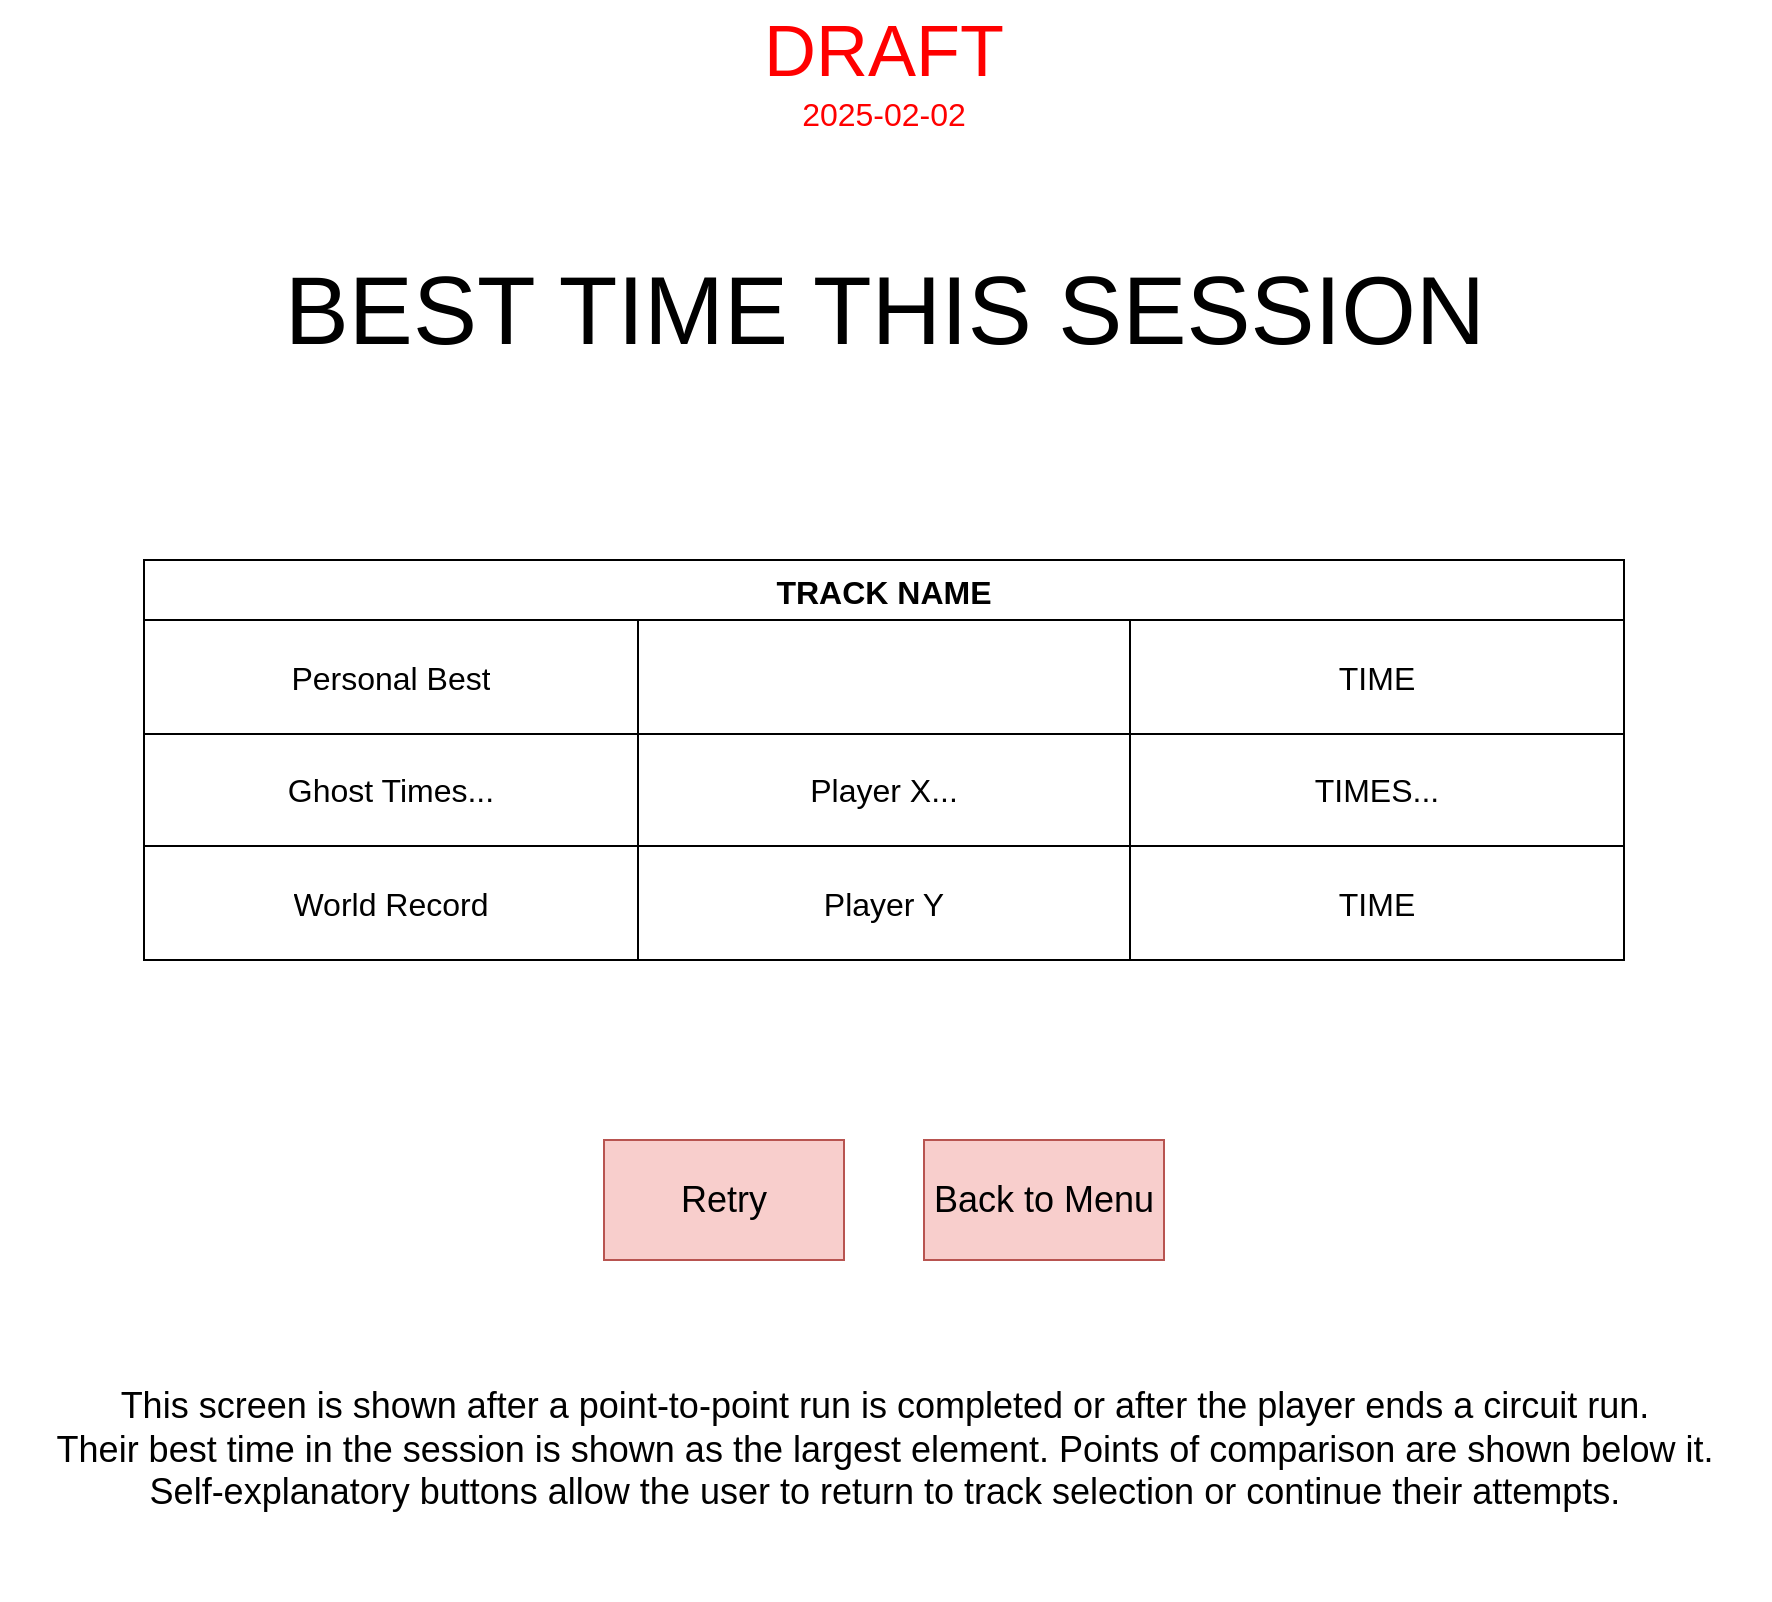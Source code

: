 <mxfile version="26.0.10">
  <diagram name="Page-1" id="4ktyPR9QcP_g-_YW1vM1">
    <mxGraphModel dx="1434" dy="912" grid="1" gridSize="10" guides="1" tooltips="1" connect="1" arrows="1" fold="1" page="1" pageScale="1" pageWidth="1100" pageHeight="850" math="0" shadow="0">
      <root>
        <mxCell id="0" />
        <mxCell id="1" parent="0" />
        <mxCell id="Gh6tZYisv6b_KyT18ajG-1" value="&lt;div&gt;&lt;font style=&quot;font-size: 18px;&quot;&gt;Back to Menu&lt;/font&gt;&lt;/div&gt;" style="rounded=0;whiteSpace=wrap;html=1;fillColor=#f8cecc;strokeColor=#b85450;" vertex="1" parent="1">
          <mxGeometry x="570" y="580" width="120" height="60" as="geometry" />
        </mxCell>
        <mxCell id="Gh6tZYisv6b_KyT18ajG-2" value="&lt;font style=&quot;font-size: 18px;&quot;&gt;Retry&lt;br&gt;&lt;/font&gt;" style="rounded=0;whiteSpace=wrap;html=1;fillColor=#f8cecc;strokeColor=#b85450;" vertex="1" parent="1">
          <mxGeometry x="410" y="580" width="120" height="60" as="geometry" />
        </mxCell>
        <mxCell id="Gh6tZYisv6b_KyT18ajG-3" value="TRACK NAME" style="shape=table;startSize=30;container=1;collapsible=0;childLayout=tableLayout;strokeColor=default;fontSize=16;fontStyle=1" vertex="1" parent="1">
          <mxGeometry x="180" y="290" width="740" height="200" as="geometry" />
        </mxCell>
        <mxCell id="Gh6tZYisv6b_KyT18ajG-4" value="" style="shape=tableRow;horizontal=0;startSize=0;swimlaneHead=0;swimlaneBody=0;strokeColor=inherit;top=0;left=0;bottom=0;right=0;collapsible=0;dropTarget=0;fillColor=none;points=[[0,0.5],[1,0.5]];portConstraint=eastwest;fontSize=16;" vertex="1" parent="Gh6tZYisv6b_KyT18ajG-3">
          <mxGeometry y="30" width="740" height="57" as="geometry" />
        </mxCell>
        <mxCell id="Gh6tZYisv6b_KyT18ajG-5" value="Personal Best" style="shape=partialRectangle;html=1;whiteSpace=wrap;connectable=0;strokeColor=inherit;overflow=hidden;fillColor=none;top=0;left=0;bottom=0;right=0;pointerEvents=1;fontSize=16;" vertex="1" parent="Gh6tZYisv6b_KyT18ajG-4">
          <mxGeometry width="247" height="57" as="geometry">
            <mxRectangle width="247" height="57" as="alternateBounds" />
          </mxGeometry>
        </mxCell>
        <mxCell id="Gh6tZYisv6b_KyT18ajG-6" value="" style="shape=partialRectangle;html=1;whiteSpace=wrap;connectable=0;strokeColor=inherit;overflow=hidden;fillColor=none;top=0;left=0;bottom=0;right=0;pointerEvents=1;fontSize=16;" vertex="1" parent="Gh6tZYisv6b_KyT18ajG-4">
          <mxGeometry x="247" width="246" height="57" as="geometry">
            <mxRectangle width="246" height="57" as="alternateBounds" />
          </mxGeometry>
        </mxCell>
        <mxCell id="Gh6tZYisv6b_KyT18ajG-7" value="TIME" style="shape=partialRectangle;html=1;whiteSpace=wrap;connectable=0;strokeColor=inherit;overflow=hidden;fillColor=none;top=0;left=0;bottom=0;right=0;pointerEvents=1;fontSize=16;" vertex="1" parent="Gh6tZYisv6b_KyT18ajG-4">
          <mxGeometry x="493" width="247" height="57" as="geometry">
            <mxRectangle width="247" height="57" as="alternateBounds" />
          </mxGeometry>
        </mxCell>
        <mxCell id="Gh6tZYisv6b_KyT18ajG-8" value="" style="shape=tableRow;horizontal=0;startSize=0;swimlaneHead=0;swimlaneBody=0;strokeColor=inherit;top=0;left=0;bottom=0;right=0;collapsible=0;dropTarget=0;fillColor=none;points=[[0,0.5],[1,0.5]];portConstraint=eastwest;fontSize=16;" vertex="1" parent="Gh6tZYisv6b_KyT18ajG-3">
          <mxGeometry y="87" width="740" height="56" as="geometry" />
        </mxCell>
        <mxCell id="Gh6tZYisv6b_KyT18ajG-9" value="Ghost Times..." style="shape=partialRectangle;html=1;whiteSpace=wrap;connectable=0;strokeColor=inherit;overflow=hidden;fillColor=none;top=0;left=0;bottom=0;right=0;pointerEvents=1;fontSize=16;" vertex="1" parent="Gh6tZYisv6b_KyT18ajG-8">
          <mxGeometry width="247" height="56" as="geometry">
            <mxRectangle width="247" height="56" as="alternateBounds" />
          </mxGeometry>
        </mxCell>
        <mxCell id="Gh6tZYisv6b_KyT18ajG-10" value="Player X..." style="shape=partialRectangle;html=1;whiteSpace=wrap;connectable=0;strokeColor=inherit;overflow=hidden;fillColor=none;top=0;left=0;bottom=0;right=0;pointerEvents=1;fontSize=16;" vertex="1" parent="Gh6tZYisv6b_KyT18ajG-8">
          <mxGeometry x="247" width="246" height="56" as="geometry">
            <mxRectangle width="246" height="56" as="alternateBounds" />
          </mxGeometry>
        </mxCell>
        <mxCell id="Gh6tZYisv6b_KyT18ajG-11" value="TIMES..." style="shape=partialRectangle;html=1;whiteSpace=wrap;connectable=0;strokeColor=inherit;overflow=hidden;fillColor=none;top=0;left=0;bottom=0;right=0;pointerEvents=1;fontSize=16;" vertex="1" parent="Gh6tZYisv6b_KyT18ajG-8">
          <mxGeometry x="493" width="247" height="56" as="geometry">
            <mxRectangle width="247" height="56" as="alternateBounds" />
          </mxGeometry>
        </mxCell>
        <mxCell id="Gh6tZYisv6b_KyT18ajG-12" value="" style="shape=tableRow;horizontal=0;startSize=0;swimlaneHead=0;swimlaneBody=0;strokeColor=inherit;top=0;left=0;bottom=0;right=0;collapsible=0;dropTarget=0;fillColor=none;points=[[0,0.5],[1,0.5]];portConstraint=eastwest;fontSize=16;" vertex="1" parent="Gh6tZYisv6b_KyT18ajG-3">
          <mxGeometry y="143" width="740" height="57" as="geometry" />
        </mxCell>
        <mxCell id="Gh6tZYisv6b_KyT18ajG-13" value="World Record" style="shape=partialRectangle;html=1;whiteSpace=wrap;connectable=0;strokeColor=inherit;overflow=hidden;fillColor=none;top=0;left=0;bottom=0;right=0;pointerEvents=1;fontSize=16;" vertex="1" parent="Gh6tZYisv6b_KyT18ajG-12">
          <mxGeometry width="247" height="57" as="geometry">
            <mxRectangle width="247" height="57" as="alternateBounds" />
          </mxGeometry>
        </mxCell>
        <mxCell id="Gh6tZYisv6b_KyT18ajG-14" value="Player Y" style="shape=partialRectangle;html=1;whiteSpace=wrap;connectable=0;strokeColor=inherit;overflow=hidden;fillColor=none;top=0;left=0;bottom=0;right=0;pointerEvents=1;fontSize=16;" vertex="1" parent="Gh6tZYisv6b_KyT18ajG-12">
          <mxGeometry x="247" width="246" height="57" as="geometry">
            <mxRectangle width="246" height="57" as="alternateBounds" />
          </mxGeometry>
        </mxCell>
        <mxCell id="Gh6tZYisv6b_KyT18ajG-15" value="TIME" style="shape=partialRectangle;html=1;whiteSpace=wrap;connectable=0;strokeColor=inherit;overflow=hidden;fillColor=none;top=0;left=0;bottom=0;right=0;pointerEvents=1;fontSize=16;" vertex="1" parent="Gh6tZYisv6b_KyT18ajG-12">
          <mxGeometry x="493" width="247" height="57" as="geometry">
            <mxRectangle width="247" height="57" as="alternateBounds" />
          </mxGeometry>
        </mxCell>
        <mxCell id="Gh6tZYisv6b_KyT18ajG-17" value="&lt;font style=&quot;font-size: 48px;&quot;&gt;BEST TIME THIS SESSION&lt;br&gt;&lt;/font&gt;" style="text;html=1;align=center;verticalAlign=middle;whiteSpace=wrap;rounded=0;" vertex="1" parent="1">
          <mxGeometry x="243" y="110" width="615" height="110" as="geometry" />
        </mxCell>
        <mxCell id="Gh6tZYisv6b_KyT18ajG-18" value="&lt;div&gt;&lt;font style=&quot;font-size: 18px;&quot;&gt;This screen is shown after a point-to-point run is completed or after the player ends a circuit run.&lt;/font&gt;&lt;/div&gt;&lt;div&gt;&lt;font style=&quot;font-size: 18px;&quot;&gt;Their best time in the session is shown as the largest element. Points of comparison are shown below it.&lt;/font&gt;&lt;/div&gt;&lt;div&gt;&lt;font style=&quot;font-size: 18px;&quot;&gt;Self-explanatory buttons allow the user to return to track selection or continue their attempts.&lt;br&gt;&lt;/font&gt;&lt;/div&gt;" style="text;html=1;align=center;verticalAlign=middle;whiteSpace=wrap;rounded=0;" vertex="1" parent="1">
          <mxGeometry x="108" y="660" width="885" height="150" as="geometry" />
        </mxCell>
        <mxCell id="Gh6tZYisv6b_KyT18ajG-19" value="&lt;div&gt;&lt;font style=&quot;font-size: 36px; color: rgb(255, 0, 0);&quot;&gt;DRAFT&lt;/font&gt;&lt;/div&gt;&lt;div&gt;&lt;font style=&quot;color: rgb(255, 0, 0);&quot; size=&quot;3&quot;&gt;2025-02-02&lt;/font&gt;&lt;font style=&quot;color: rgba(0, 0, 0, 0);&quot; size=&quot;3&quot;&gt;&lt;br&gt;&lt;/font&gt;&lt;/div&gt;" style="text;html=1;align=center;verticalAlign=middle;whiteSpace=wrap;rounded=0;" vertex="1" parent="1">
          <mxGeometry x="465" y="10" width="170" height="70" as="geometry" />
        </mxCell>
      </root>
    </mxGraphModel>
  </diagram>
</mxfile>
